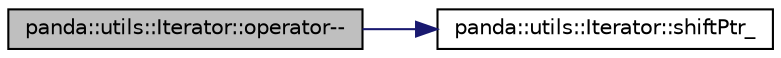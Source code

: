 digraph G
{
  edge [fontname="Helvetica",fontsize="10",labelfontname="Helvetica",labelfontsize="10"];
  node [fontname="Helvetica",fontsize="10",shape=record];
  rankdir=LR;
  Node1 [label="panda::utils::Iterator::operator--",height=0.2,width=0.4,color="black", fillcolor="grey75", style="filled" fontcolor="black"];
  Node1 -> Node2 [color="midnightblue",fontsize="10",style="solid"];
  Node2 [label="panda::utils::Iterator::shiftPtr_",height=0.2,width=0.4,color="black", fillcolor="white", style="filled",URL="$classpanda_1_1utils_1_1Iterator.html#affba4c52306259cfae7010b896f2747c"];
}
